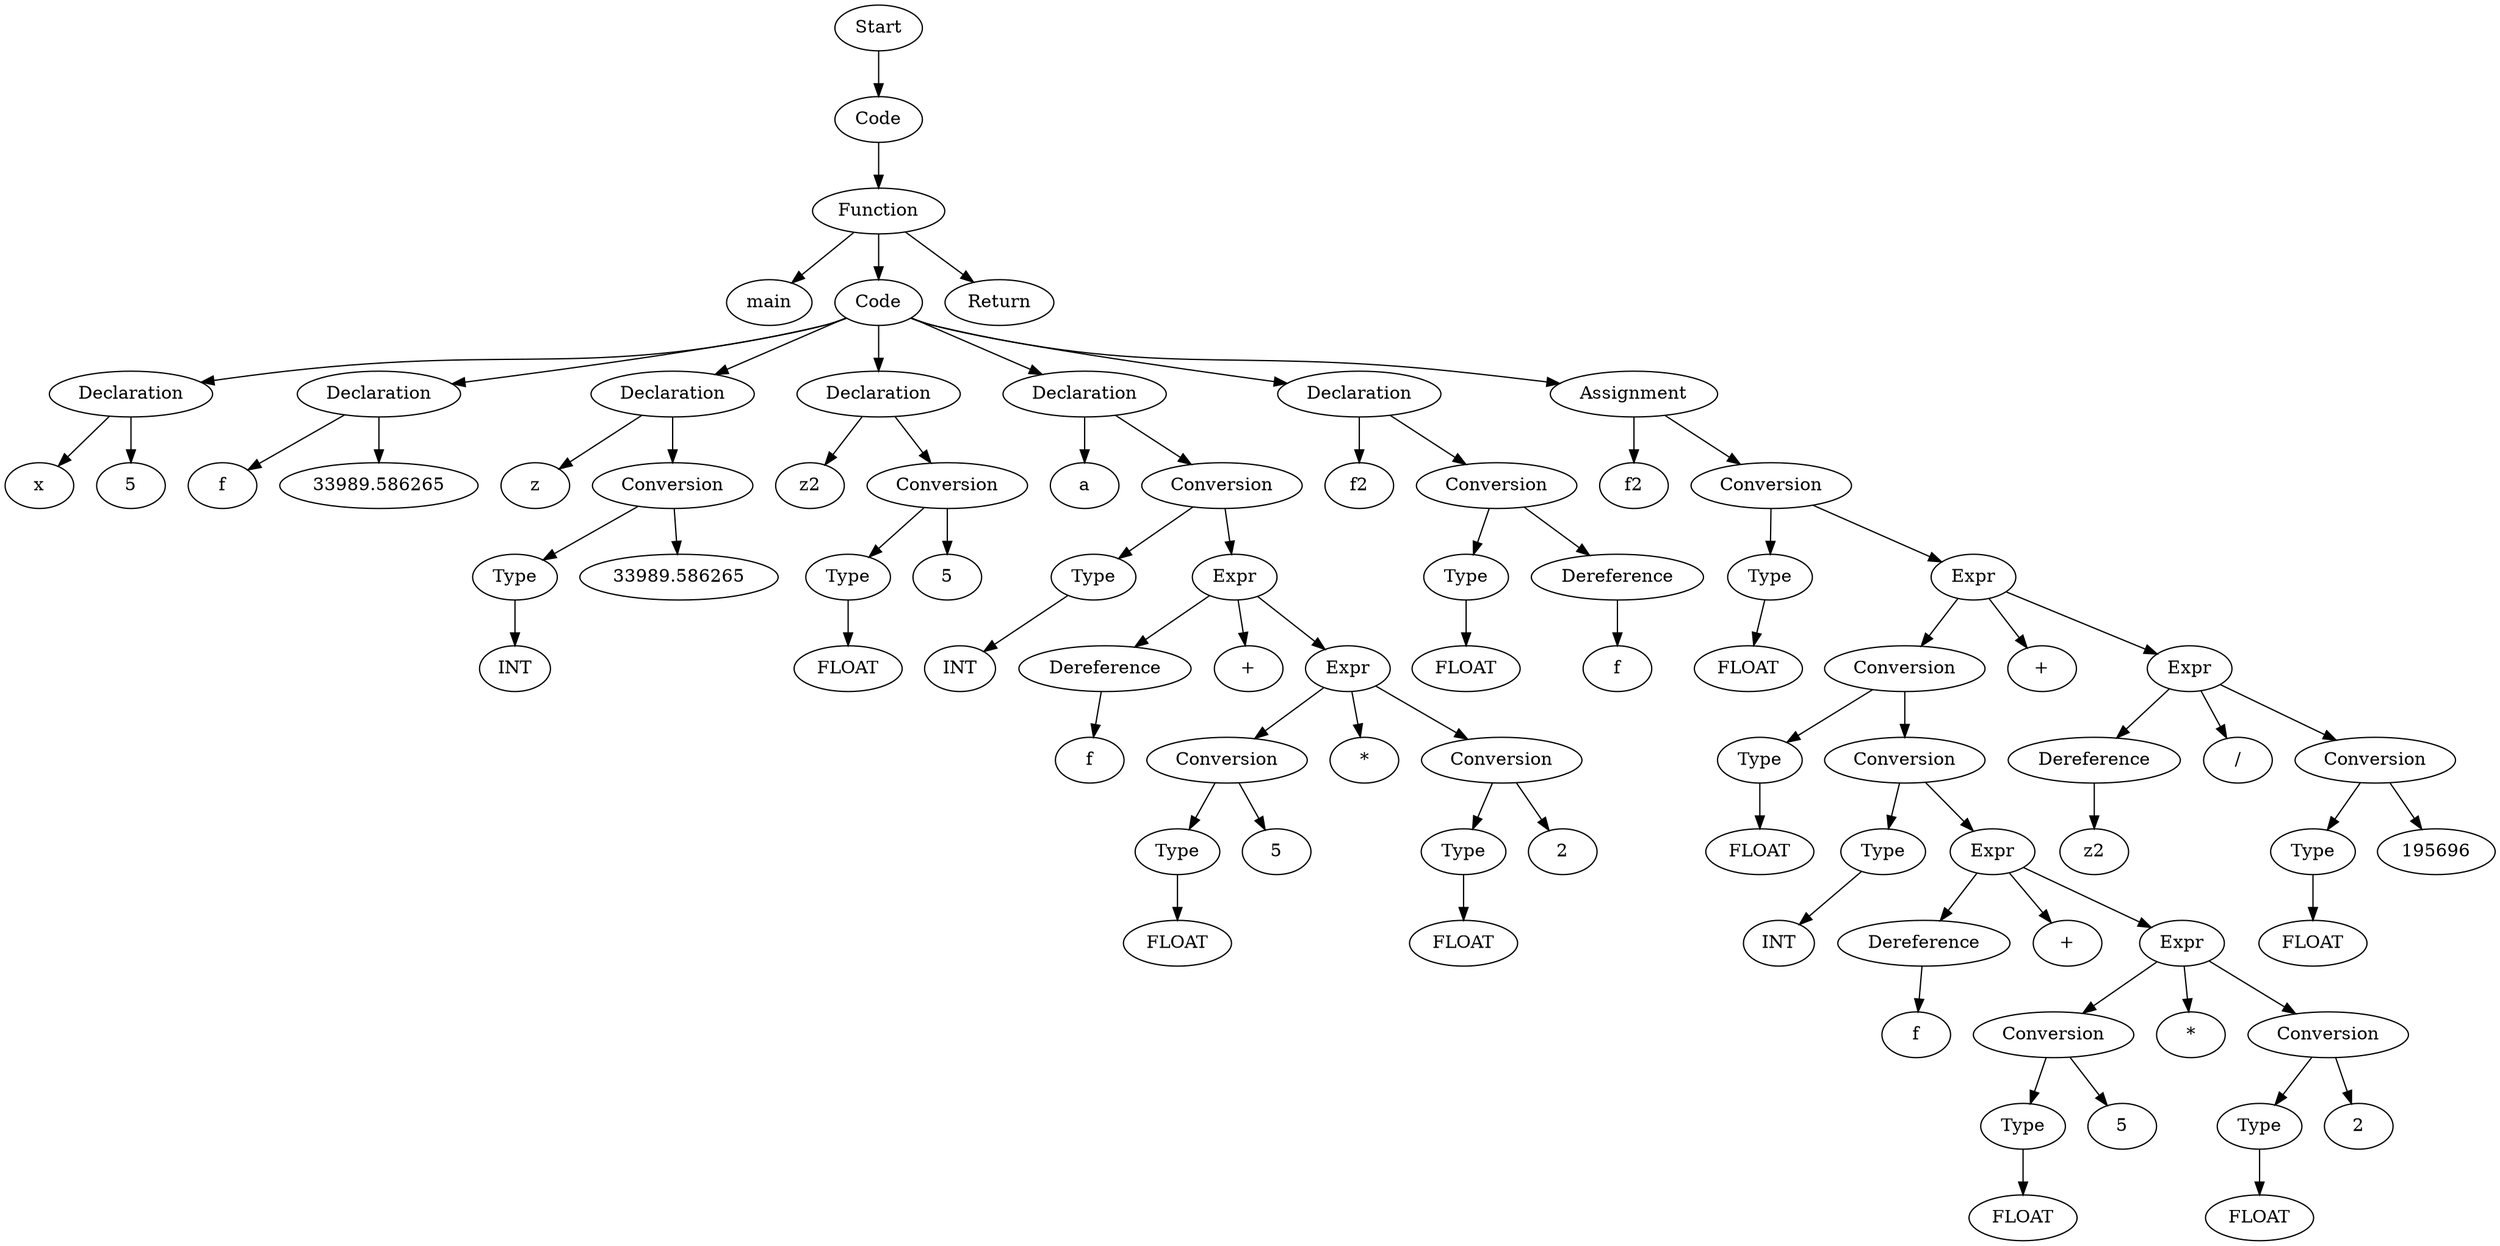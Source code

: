 digraph AST {
  "128502873116432" [label="Start"];
  "128502873116432" -> "128502873120512";
  "128502873120512" [label="Code"];
  "128502873120512" -> "128502873113072";
  "128502873113072" [label="Function"];
  "128502873113072" -> "128502873117248";
  "128502873113072" -> "128502873122144";
  "128502873113072" -> "128502873117056";
  "128502873117248" [label="main"];
  "128502873122144" [label="Code"];
  "128502873122144" -> "128502873116384";
  "128502873122144" -> "128502873210400";
  "128502873122144" -> "128502873204592";
  "128502873122144" -> "128502873207424";
  "128502873122144" -> "128502873206368";
  "128502873122144" -> "128502761423536";
  "128502873122144" -> "128502761425648";
  "128502873116384" [label="Declaration"];
  "128502873116384" -> "128502873120656";
  "128502873116384" -> "128502873206128";
  "128502873120656" [label="x"];
  "128502873206128" [label="5"];
  "128502873210400" [label="Declaration"];
  "128502873210400" -> "128502873200608";
  "128502873210400" -> "128502873199936";
  "128502873200608" [label="f"];
  "128502873199936" [label="33989.586265"];
  "128502873204592" [label="Declaration"];
  "128502873204592" -> "128502873201808";
  "128502873204592" -> "128502873210064";
  "128502873201808" [label="z"];
  "128502873210064" [label="Conversion"];
  "128502873210064" -> "128502873198064";
  "128502873210064" -> "128502873204064";
  "128502873198064" [label="Type"];
  "128502873198064" -> "128502873209296";
  "128502873209296" [label="INT"];
  "128502873204064" [label="33989.586265"];
  "128502873207424" [label="Declaration"];
  "128502873207424" -> "128502873197872";
  "128502873207424" -> "128502873208864";
  "128502873197872" [label="z2"];
  "128502873208864" [label="Conversion"];
  "128502873208864" -> "128502873196864";
  "128502873208864" -> "128502761422912";
  "128502873196864" [label="Type"];
  "128502873196864" -> "128502873210256";
  "128502873210256" [label="FLOAT"];
  "128502761422912" [label="5"];
  "128502873206368" [label="Declaration"];
  "128502873206368" -> "128502761423152";
  "128502873206368" -> "128502761423632";
  "128502761423152" [label="a"];
  "128502761423632" [label="Conversion"];
  "128502761423632" -> "128502761423776";
  "128502761423632" -> "128502761424064";
  "128502761423776" [label="Type"];
  "128502761423776" -> "128502761423920";
  "128502761423920" [label="INT"];
  "128502761424064" [label="Expr"];
  "128502761424064" -> "128502873204496";
  "128502761424064" -> "128502761424400";
  "128502761424064" -> "128502761424544";
  "128502873204496" [label="Dereference"];
  "128502873204496" -> "128502761424496";
  "128502761424496" [label="f"];
  "128502761424400" [label="+"];
  "128502761424544" [label="Expr"];
  "128502761424544" -> "128502873209008";
  "128502761424544" -> "128502761424832";
  "128502761424544" -> "128502761423344";
  "128502873209008" [label="Conversion"];
  "128502873209008" -> "128502761427232";
  "128502873209008" -> "128502761429344";
  "128502761427232" [label="Type"];
  "128502761427232" -> "128502761427088";
  "128502761427088" [label="FLOAT"];
  "128502761429344" [label="5"];
  "128502761424832" [label="*"];
  "128502761423344" [label="Conversion"];
  "128502761423344" -> "128502761426320";
  "128502761423344" -> "128502761425216";
  "128502761426320" [label="Type"];
  "128502761426320" -> "128502761428288";
  "128502761428288" [label="FLOAT"];
  "128502761425216" [label="2"];
  "128502761423536" [label="Declaration"];
  "128502761423536" -> "128502761425264";
  "128502761423536" -> "128502761425744";
  "128502761425264" [label="f2"];
  "128502761425744" [label="Conversion"];
  "128502761425744" -> "128502761425888";
  "128502761425744" -> "128502873117104";
  "128502761425888" [label="Type"];
  "128502761425888" -> "128502761426032";
  "128502761426032" [label="FLOAT"];
  "128502873117104" [label="Dereference"];
  "128502873117104" -> "128502761426176";
  "128502761426176" [label="f"];
  "128502761425648" [label="Assignment"];
  "128502761425648" -> "128502761426224";
  "128502761425648" -> "128502761426608";
  "128502761426224" [label="f2"];
  "128502761426608" [label="Conversion"];
  "128502761426608" -> "128502761426752";
  "128502761426608" -> "128502761427040";
  "128502761426752" [label="Type"];
  "128502761426752" -> "128502761426896";
  "128502761426896" [label="FLOAT"];
  "128502761427040" [label="Expr"];
  "128502761427040" -> "128502761530096";
  "128502761427040" -> "128502761427376";
  "128502761427040" -> "128502761427520";
  "128502761530096" [label="Conversion"];
  "128502761530096" -> "128502761530144";
  "128502761530096" -> "128502873206512";
  "128502761530144" [label="Type"];
  "128502761530144" -> "128502761530240";
  "128502761530240" [label="FLOAT"];
  "128502873206512" [label="Conversion"];
  "128502873206512" -> "128502761426800";
  "128502873206512" -> "128502761522464";
  "128502761426800" [label="Type"];
  "128502761426800" -> "128502761433280";
  "128502761433280" [label="INT"];
  "128502761522464" [label="Expr"];
  "128502761522464" -> "128502761522800";
  "128502761522464" -> "128502761529808";
  "128502761522464" -> "128502761521840";
  "128502761522800" [label="Dereference"];
  "128502761522800" -> "128502761529904";
  "128502761529904" [label="f"];
  "128502761529808" [label="+"];
  "128502761521840" [label="Expr"];
  "128502761521840" -> "128502761522080";
  "128502761521840" -> "128502761522224";
  "128502761521840" -> "128502761433472";
  "128502761522080" [label="Conversion"];
  "128502761522080" -> "128502761522320";
  "128502761522080" -> "128502761525680";
  "128502761522320" [label="Type"];
  "128502761522320" -> "128502761522560";
  "128502761522560" [label="FLOAT"];
  "128502761525680" [label="5"];
  "128502761522224" [label="*"];
  "128502761433472" [label="Conversion"];
  "128502761433472" -> "128502761433712";
  "128502761433472" -> "128502761522368";
  "128502761433712" [label="Type"];
  "128502761433712" -> "128502761521888";
  "128502761521888" [label="FLOAT"];
  "128502761522368" [label="2"];
  "128502761427376" [label="+"];
  "128502761427520" [label="Expr"];
  "128502761427520" -> "128502761428576";
  "128502761427520" -> "128502761427808";
  "128502761427520" -> "128502761522608";
  "128502761428576" [label="Dereference"];
  "128502761428576" -> "128502761427904";
  "128502761427904" [label="z2"];
  "128502761427808" [label="/"];
  "128502761522608" [label="Conversion"];
  "128502761522608" -> "128502761529616";
  "128502761522608" -> "128502873207232";
  "128502761529616" [label="Type"];
  "128502761529616" -> "128502761530000";
  "128502761530000" [label="FLOAT"];
  "128502873207232" [label="195696"];
  "128502873117056" [label="Return"];
}
